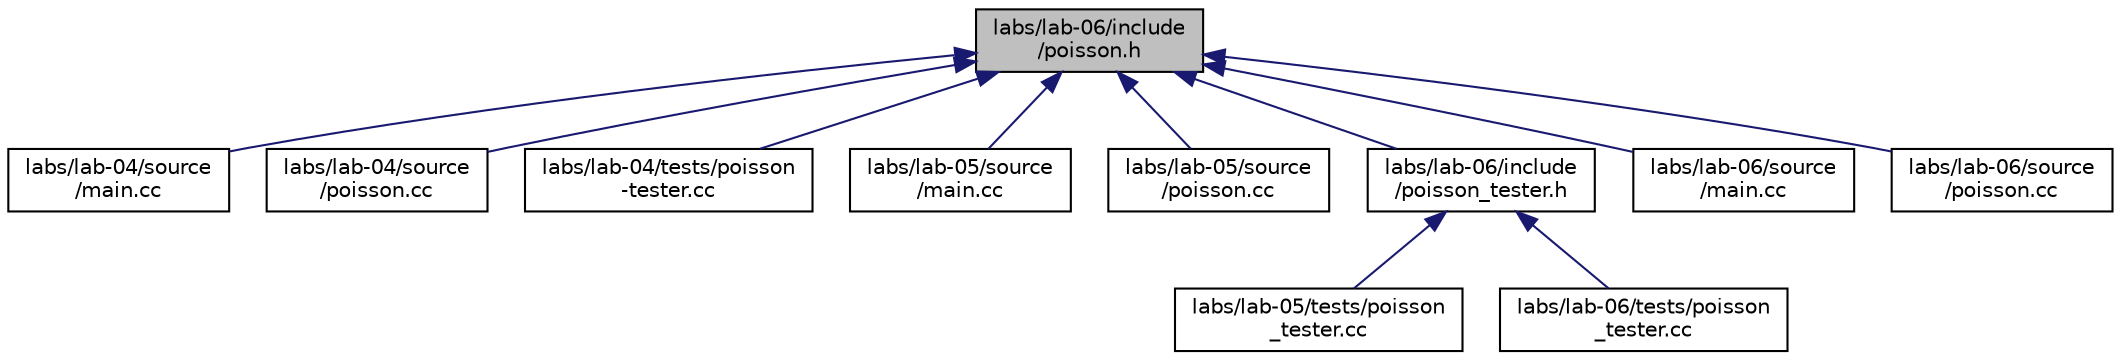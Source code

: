 digraph "labs/lab-06/include/poisson.h"
{
 // LATEX_PDF_SIZE
  bgcolor="transparent";
  edge [fontname="Helvetica",fontsize="10",labelfontname="Helvetica",labelfontsize="10"];
  node [fontname="Helvetica",fontsize="10",shape=record];
  Node1 [label="labs/lab-06/include\l/poisson.h",height=0.2,width=0.4,color="black", fillcolor="grey75", style="filled", fontcolor="black",tooltip=" "];
  Node1 -> Node2 [dir="back",color="midnightblue",fontsize="10",style="solid",fontname="Helvetica"];
  Node2 [label="labs/lab-04/source\l/main.cc",height=0.2,width=0.4,color="black",URL="$lab-04_2source_2main_8cc.html",tooltip=" "];
  Node1 -> Node3 [dir="back",color="midnightblue",fontsize="10",style="solid",fontname="Helvetica"];
  Node3 [label="labs/lab-04/source\l/poisson.cc",height=0.2,width=0.4,color="black",URL="$lab-04_2source_2poisson_8cc.html",tooltip=" "];
  Node1 -> Node4 [dir="back",color="midnightblue",fontsize="10",style="solid",fontname="Helvetica"];
  Node4 [label="labs/lab-04/tests/poisson\l-tester.cc",height=0.2,width=0.4,color="black",URL="$poisson-tester_8cc.html",tooltip=" "];
  Node1 -> Node5 [dir="back",color="midnightblue",fontsize="10",style="solid",fontname="Helvetica"];
  Node5 [label="labs/lab-05/source\l/main.cc",height=0.2,width=0.4,color="black",URL="$lab-05_2source_2main_8cc.html",tooltip=" "];
  Node1 -> Node6 [dir="back",color="midnightblue",fontsize="10",style="solid",fontname="Helvetica"];
  Node6 [label="labs/lab-05/source\l/poisson.cc",height=0.2,width=0.4,color="black",URL="$lab-05_2source_2poisson_8cc.html",tooltip=" "];
  Node1 -> Node7 [dir="back",color="midnightblue",fontsize="10",style="solid",fontname="Helvetica"];
  Node7 [label="labs/lab-06/include\l/poisson_tester.h",height=0.2,width=0.4,color="black",URL="$lab-06_2include_2poisson__tester_8h.html",tooltip=" "];
  Node7 -> Node8 [dir="back",color="midnightblue",fontsize="10",style="solid",fontname="Helvetica"];
  Node8 [label="labs/lab-05/tests/poisson\l_tester.cc",height=0.2,width=0.4,color="black",URL="$lab-05_2tests_2poisson__tester_8cc.html",tooltip=" "];
  Node7 -> Node9 [dir="back",color="midnightblue",fontsize="10",style="solid",fontname="Helvetica"];
  Node9 [label="labs/lab-06/tests/poisson\l_tester.cc",height=0.2,width=0.4,color="black",URL="$lab-06_2tests_2poisson__tester_8cc.html",tooltip=" "];
  Node1 -> Node10 [dir="back",color="midnightblue",fontsize="10",style="solid",fontname="Helvetica"];
  Node10 [label="labs/lab-06/source\l/main.cc",height=0.2,width=0.4,color="black",URL="$lab-06_2source_2main_8cc.html",tooltip=" "];
  Node1 -> Node11 [dir="back",color="midnightblue",fontsize="10",style="solid",fontname="Helvetica"];
  Node11 [label="labs/lab-06/source\l/poisson.cc",height=0.2,width=0.4,color="black",URL="$lab-06_2source_2poisson_8cc.html",tooltip=" "];
}
